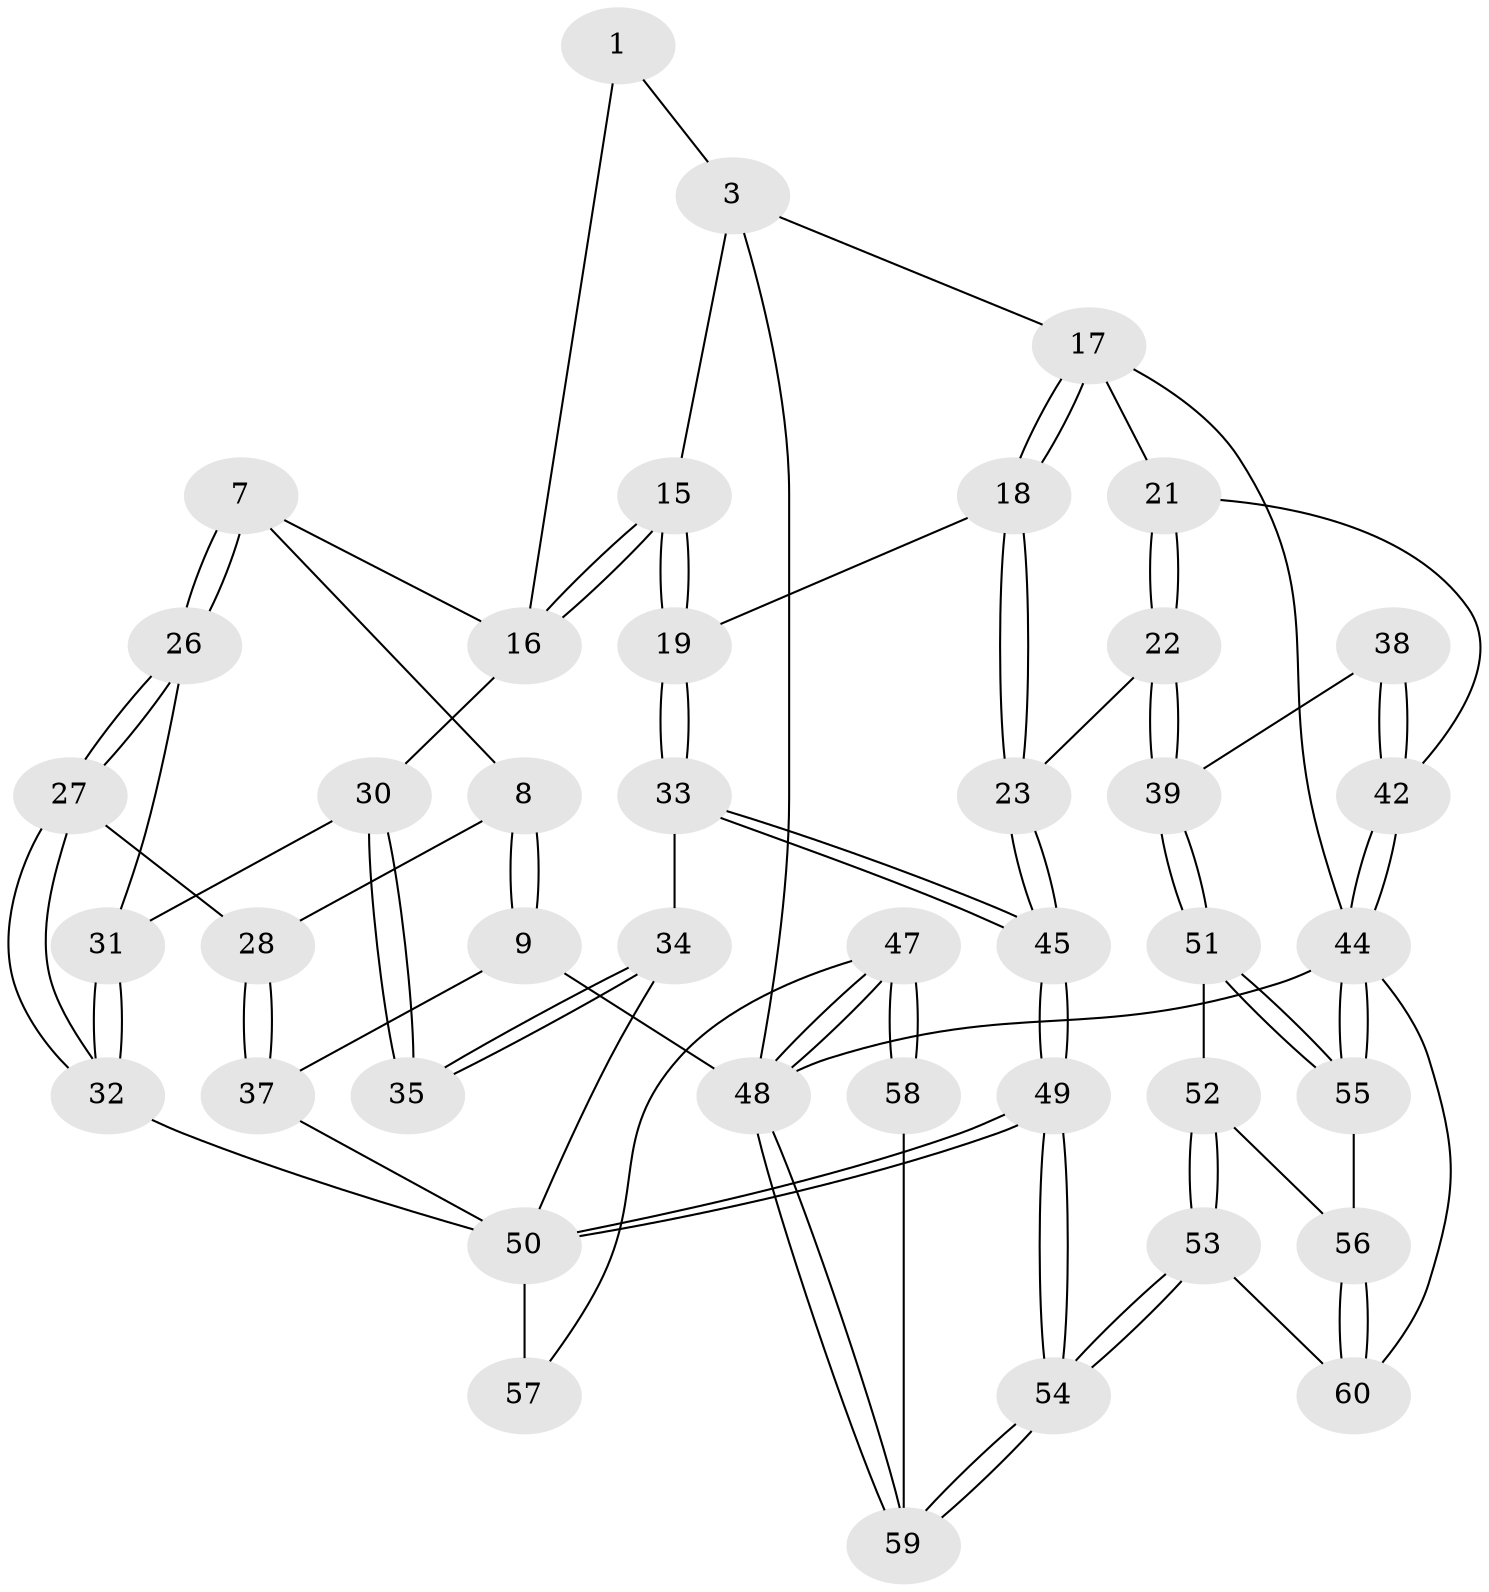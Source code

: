 // original degree distribution, {3: 0.06666666666666667, 6: 0.3, 4: 0.26666666666666666, 5: 0.36666666666666664}
// Generated by graph-tools (version 1.1) at 2025/05/03/04/25 22:05:18]
// undirected, 42 vertices, 97 edges
graph export_dot {
graph [start="1"]
  node [color=gray90,style=filled];
  1 [pos="+0.1966491658213848+0"];
  3 [pos="+0.5927388166997742+0.02786269118787458",super="+2"];
  7 [pos="+0.09799370944698638+0.20131709932969322"];
  8 [pos="+0.07134071671053861+0.20648991756308283"];
  9 [pos="+0+0.2480589872370854"];
  15 [pos="+0.48121526028380374+0.22967649134602103"];
  16 [pos="+0.45210588260354573+0.22749850365703103",super="+6"];
  17 [pos="+0.7973388638174883+0.22485655078122843",super="+14"];
  18 [pos="+0.6691822449854682+0.44007455269351675"];
  19 [pos="+0.5467963813802705+0.3709005796348048"];
  21 [pos="+0.9407713881084707+0.29421305907007106",super="+20"];
  22 [pos="+0.7210283724508718+0.4981820871742317"];
  23 [pos="+0.6925308423346462+0.476987620849587"];
  26 [pos="+0.14713819120748775+0.27422914086191774"];
  27 [pos="+0.09835723398585168+0.450253974316652"];
  28 [pos="+0.05089846667097638+0.4324747630977143"];
  30 [pos="+0.23510423876600475+0.32448077077144605",super="+29"];
  31 [pos="+0.18185038008877627+0.29753042202424557"];
  32 [pos="+0.1649954612825668+0.5560363082855105"];
  33 [pos="+0.3130841244548876+0.5252845994372642"];
  34 [pos="+0.29929970884858953+0.52290194786363"];
  35 [pos="+0.2699832437604014+0.4202182723736415"];
  37 [pos="+0+0.38806833594536544"];
  38 [pos="+0.7836301080004109+0.5354054851827967"];
  39 [pos="+0.7593981793219218+0.5346633365483107"];
  42 [pos="+1+0.7288172409017567",super="+24+25"];
  44 [pos="+1+0.9619500273335017",super="+43+12"];
  45 [pos="+0.43155950765841544+0.7315798751455037"];
  47 [pos="+0+0.9726582571187629"];
  48 [pos="+0+1",super="+10"];
  49 [pos="+0.4187764587889573+1"];
  50 [pos="+0.20116882157333255+0.8353350551800429",super="+41"];
  51 [pos="+0.7571641549771709+0.5657362914696638"];
  52 [pos="+0.7180141711942182+0.6837508668191307"];
  53 [pos="+0.46363225470761654+1"];
  54 [pos="+0.41943974299944237+1"];
  55 [pos="+0.9223150530396704+0.8627905706693648"];
  56 [pos="+0.8310225533984575+0.8749636380374661"];
  57 [pos="+0.06772738143951872+0.885957482088372",super="+46"];
  58 [pos="+0.01619296858547638+0.9370107447873856"];
  59 [pos="+0.4064593547887143+1"];
  60 [pos="+0.4812106591999177+1"];
  1 -- 3;
  1 -- 16;
  3 -- 15;
  3 -- 17;
  3 -- 48;
  7 -- 8;
  7 -- 26;
  7 -- 26;
  7 -- 16;
  8 -- 9;
  8 -- 9;
  8 -- 28;
  9 -- 37;
  9 -- 48;
  15 -- 16;
  15 -- 16;
  15 -- 19;
  15 -- 19;
  16 -- 30;
  17 -- 18;
  17 -- 18;
  17 -- 21 [weight=2];
  17 -- 44;
  18 -- 19;
  18 -- 23;
  18 -- 23;
  19 -- 33;
  19 -- 33;
  21 -- 22;
  21 -- 22;
  21 -- 42;
  22 -- 23;
  22 -- 39;
  22 -- 39;
  23 -- 45;
  23 -- 45;
  26 -- 27;
  26 -- 27;
  26 -- 31;
  27 -- 28;
  27 -- 32;
  27 -- 32;
  28 -- 37;
  28 -- 37;
  30 -- 31;
  30 -- 35 [weight=2];
  30 -- 35;
  31 -- 32;
  31 -- 32;
  32 -- 50;
  33 -- 34;
  33 -- 45;
  33 -- 45;
  34 -- 35;
  34 -- 35;
  34 -- 50;
  37 -- 50;
  38 -- 39;
  38 -- 42 [weight=2];
  38 -- 42;
  39 -- 51;
  39 -- 51;
  42 -- 44 [weight=2];
  42 -- 44;
  44 -- 55;
  44 -- 55;
  44 -- 48 [weight=3];
  44 -- 60;
  45 -- 49;
  45 -- 49;
  47 -- 48;
  47 -- 48;
  47 -- 58;
  47 -- 58;
  47 -- 57;
  48 -- 59;
  48 -- 59;
  49 -- 50;
  49 -- 50;
  49 -- 54;
  49 -- 54;
  50 -- 57 [weight=2];
  51 -- 52;
  51 -- 55;
  51 -- 55;
  52 -- 53;
  52 -- 53;
  52 -- 56;
  53 -- 54;
  53 -- 54;
  53 -- 60;
  54 -- 59;
  54 -- 59;
  55 -- 56;
  56 -- 60;
  56 -- 60;
  58 -- 59;
}
